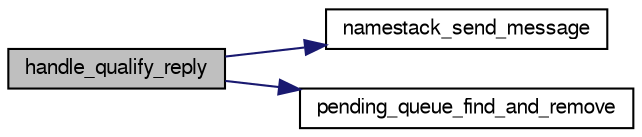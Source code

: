 digraph G
{
  edge [fontname="FreeSans",fontsize="10",labelfontname="FreeSans",labelfontsize="10"];
  node [fontname="FreeSans",fontsize="10",shape=record];
  rankdir=LR;
  Node1 [label="handle_qualify_reply",height=0.2,width=0.4,color="black", fillcolor="grey75", style="filled" fontcolor="black"];
  Node1 -> Node2 [color="midnightblue",fontsize="10",style="solid",fontname="FreeSans"];
  Node2 [label="namestack_send_message",height=0.2,width=0.4,color="black", fillcolor="white", style="filled",URL="$main_8c.html#a7c9e241b27d9bb9cbfcbf78e83e8c4d8"];
  Node1 -> Node3 [color="midnightblue",fontsize="10",style="solid",fontname="FreeSans"];
  Node3 [label="pending_queue_find_and_remove",height=0.2,width=0.4,color="black", fillcolor="white", style="filled",URL="$main_8c.html#a064ca134e775e6a7bcd58898058d29a0"];
}
